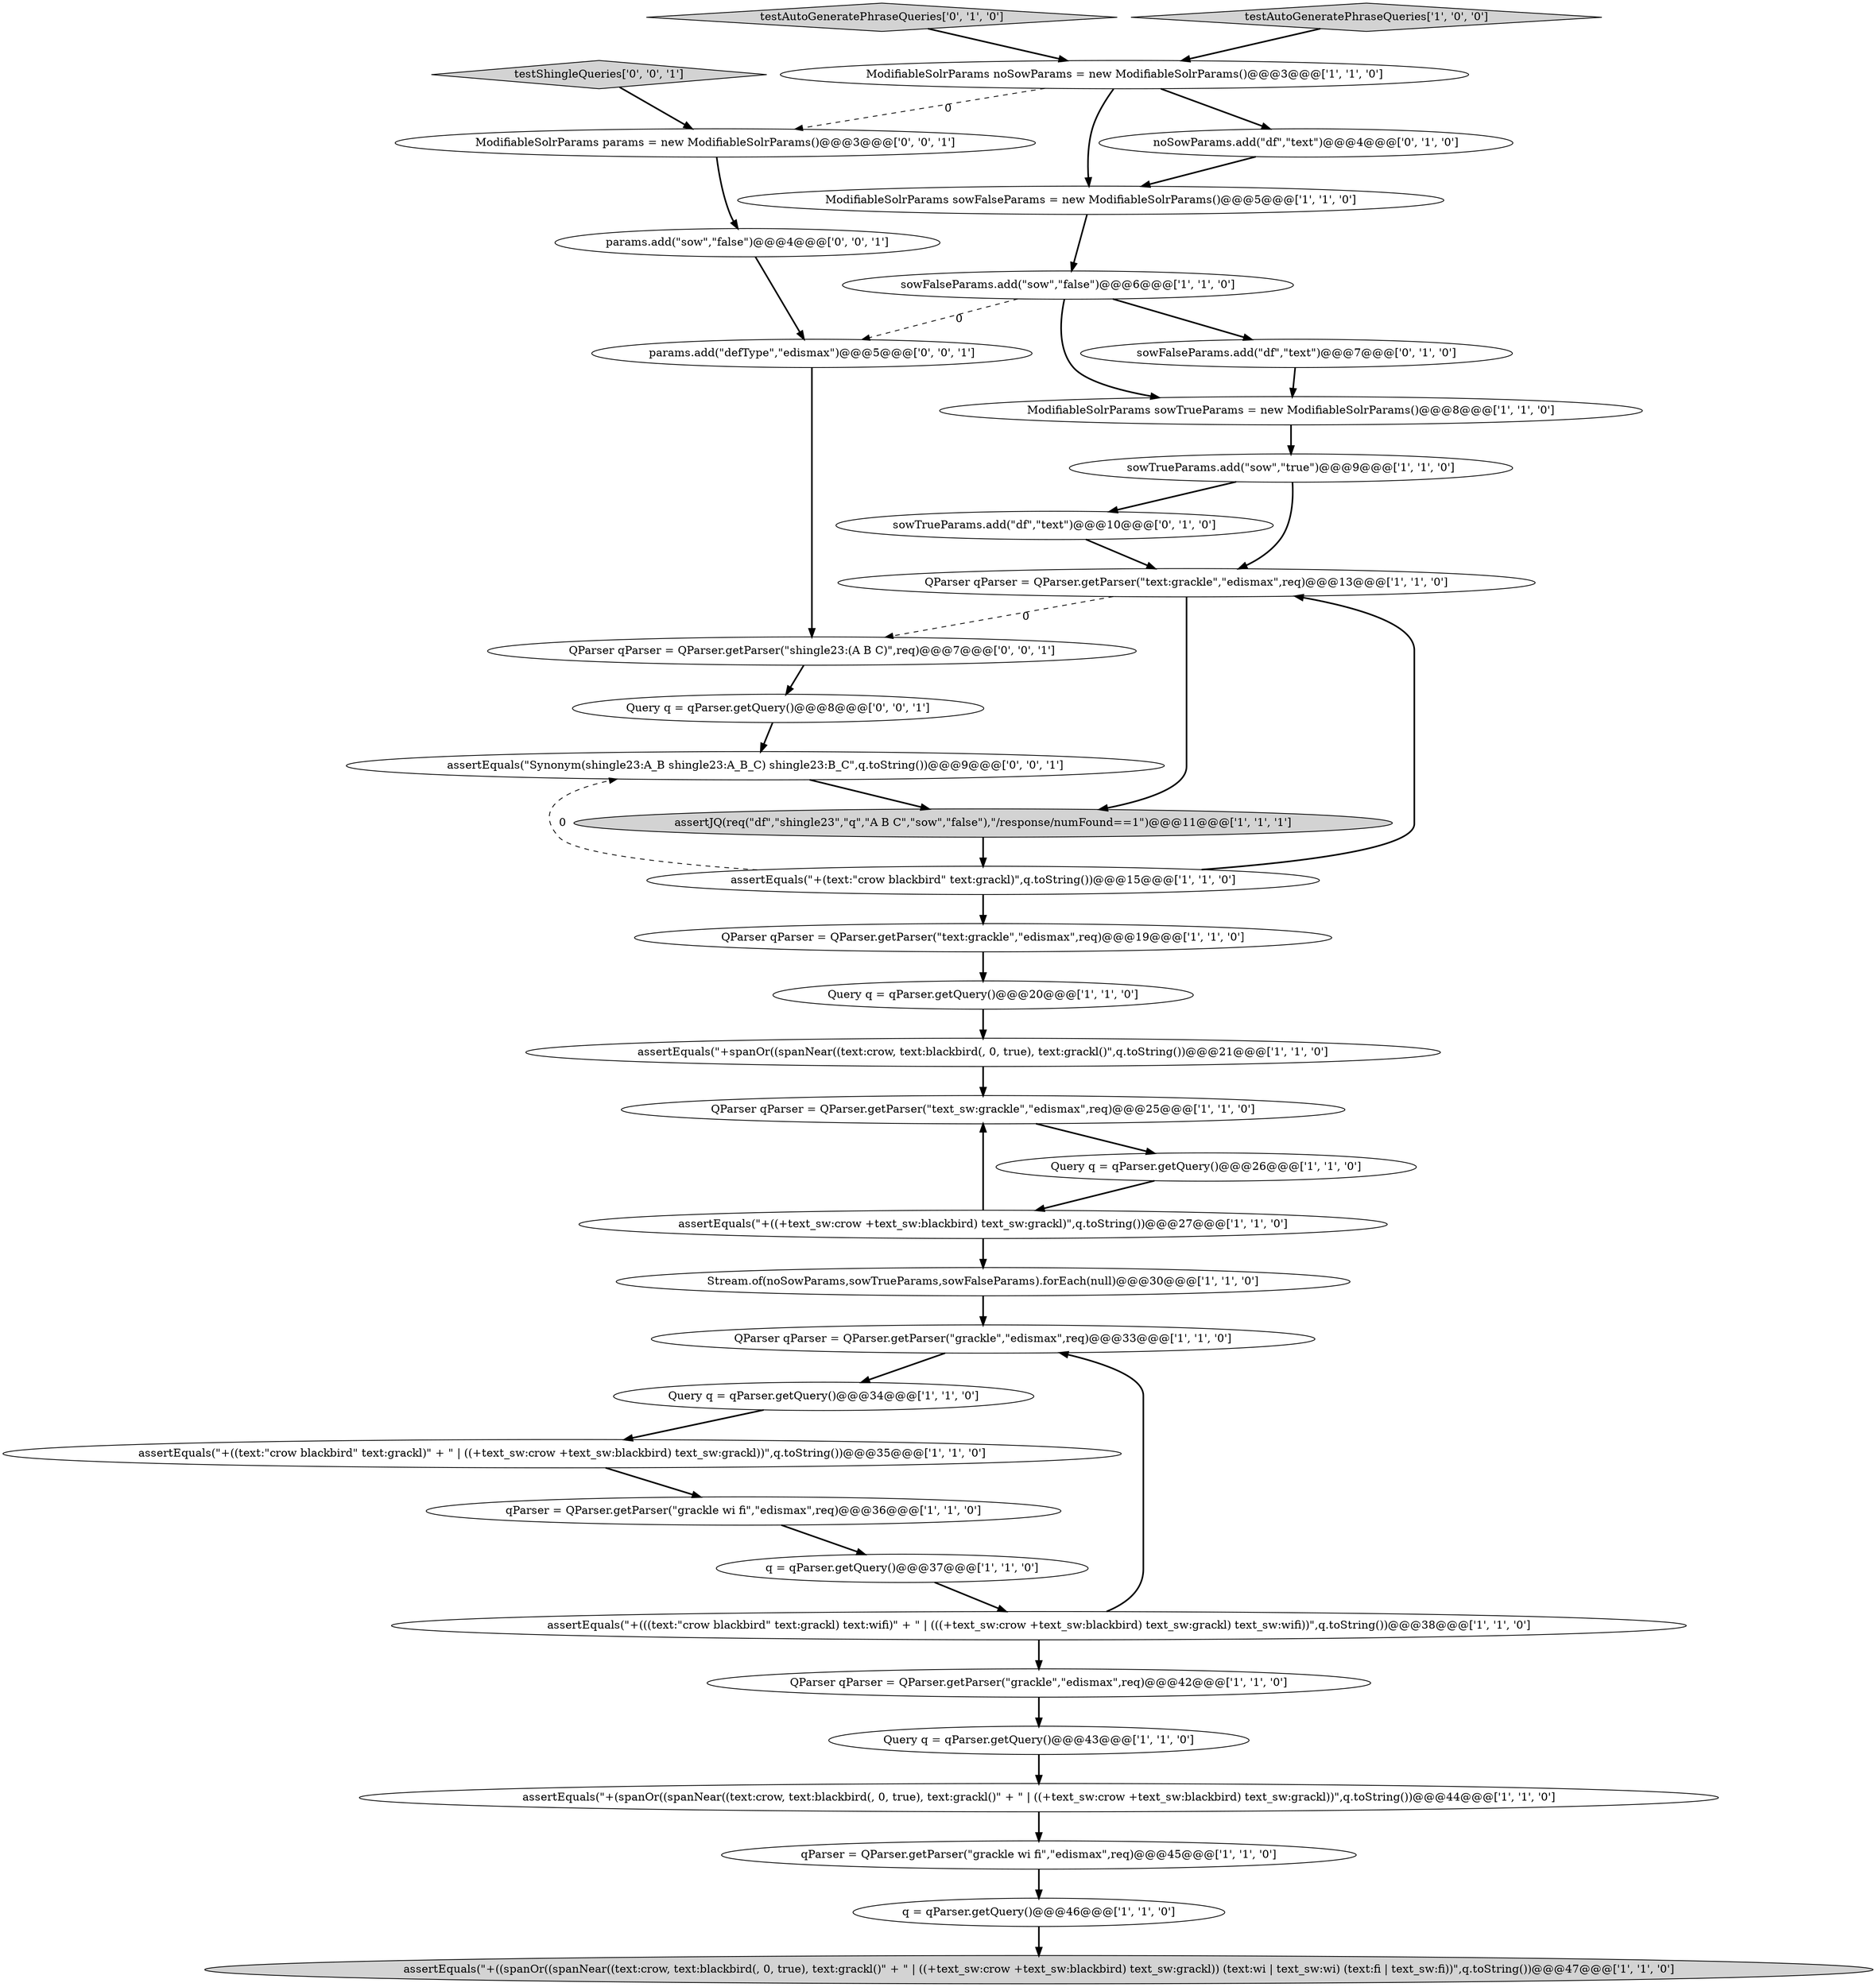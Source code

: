 digraph {
30 [style = filled, label = "noSowParams.add(\"df\",\"text\")@@@4@@@['0', '1', '0']", fillcolor = white, shape = ellipse image = "AAA1AAABBB2BBB"];
38 [style = filled, label = "assertEquals(\"Synonym(shingle23:A_B shingle23:A_B_C) shingle23:B_C\",q.toString())@@@9@@@['0', '0', '1']", fillcolor = white, shape = ellipse image = "AAA0AAABBB3BBB"];
6 [style = filled, label = "Query q = qParser.getQuery()@@@20@@@['1', '1', '0']", fillcolor = white, shape = ellipse image = "AAA0AAABBB1BBB"];
29 [style = filled, label = "sowTrueParams.add(\"df\",\"text\")@@@10@@@['0', '1', '0']", fillcolor = white, shape = ellipse image = "AAA1AAABBB2BBB"];
33 [style = filled, label = "params.add(\"sow\",\"false\")@@@4@@@['0', '0', '1']", fillcolor = white, shape = ellipse image = "AAA0AAABBB3BBB"];
31 [style = filled, label = "testAutoGeneratePhraseQueries['0', '1', '0']", fillcolor = lightgray, shape = diamond image = "AAA0AAABBB2BBB"];
5 [style = filled, label = "testAutoGeneratePhraseQueries['1', '0', '0']", fillcolor = lightgray, shape = diamond image = "AAA0AAABBB1BBB"];
20 [style = filled, label = "assertEquals(\"+((spanOr((spanNear((text:crow, text:blackbird(, 0, true), text:grackl()\" + \" | ((+text_sw:crow +text_sw:blackbird) text_sw:grackl)) (text:wi | text_sw:wi) (text:fi | text_sw:fi))\",q.toString())@@@47@@@['1', '1', '0']", fillcolor = lightgray, shape = ellipse image = "AAA0AAABBB1BBB"];
15 [style = filled, label = "assertEquals(\"+(text:\"crow blackbird\" text:grackl)\",q.toString())@@@15@@@['1', '1', '0']", fillcolor = white, shape = ellipse image = "AAA0AAABBB1BBB"];
7 [style = filled, label = "Stream.of(noSowParams,sowTrueParams,sowFalseParams).forEach(null)@@@30@@@['1', '1', '0']", fillcolor = white, shape = ellipse image = "AAA0AAABBB1BBB"];
3 [style = filled, label = "qParser = QParser.getParser(\"grackle wi fi\",\"edismax\",req)@@@36@@@['1', '1', '0']", fillcolor = white, shape = ellipse image = "AAA0AAABBB1BBB"];
32 [style = filled, label = "testShingleQueries['0', '0', '1']", fillcolor = lightgray, shape = diamond image = "AAA0AAABBB3BBB"];
14 [style = filled, label = "assertEquals(\"+((+text_sw:crow +text_sw:blackbird) text_sw:grackl)\",q.toString())@@@27@@@['1', '1', '0']", fillcolor = white, shape = ellipse image = "AAA0AAABBB1BBB"];
23 [style = filled, label = "q = qParser.getQuery()@@@37@@@['1', '1', '0']", fillcolor = white, shape = ellipse image = "AAA0AAABBB1BBB"];
10 [style = filled, label = "QParser qParser = QParser.getParser(\"text:grackle\",\"edismax\",req)@@@13@@@['1', '1', '0']", fillcolor = white, shape = ellipse image = "AAA0AAABBB1BBB"];
35 [style = filled, label = "QParser qParser = QParser.getParser(\"shingle23:(A B C)\",req)@@@7@@@['0', '0', '1']", fillcolor = white, shape = ellipse image = "AAA0AAABBB3BBB"];
26 [style = filled, label = "assertJQ(req(\"df\",\"shingle23\",\"q\",\"A B C\",\"sow\",\"false\"),\"/response/numFound==1\")@@@11@@@['1', '1', '1']", fillcolor = lightgray, shape = ellipse image = "AAA0AAABBB1BBB"];
36 [style = filled, label = "ModifiableSolrParams params = new ModifiableSolrParams()@@@3@@@['0', '0', '1']", fillcolor = white, shape = ellipse image = "AAA0AAABBB3BBB"];
1 [style = filled, label = "QParser qParser = QParser.getParser(\"text_sw:grackle\",\"edismax\",req)@@@25@@@['1', '1', '0']", fillcolor = white, shape = ellipse image = "AAA0AAABBB1BBB"];
22 [style = filled, label = "Query q = qParser.getQuery()@@@34@@@['1', '1', '0']", fillcolor = white, shape = ellipse image = "AAA0AAABBB1BBB"];
28 [style = filled, label = "sowFalseParams.add(\"df\",\"text\")@@@7@@@['0', '1', '0']", fillcolor = white, shape = ellipse image = "AAA1AAABBB2BBB"];
16 [style = filled, label = "QParser qParser = QParser.getParser(\"grackle\",\"edismax\",req)@@@33@@@['1', '1', '0']", fillcolor = white, shape = ellipse image = "AAA0AAABBB1BBB"];
24 [style = filled, label = "assertEquals(\"+((text:\"crow blackbird\" text:grackl)\" + \" | ((+text_sw:crow +text_sw:blackbird) text_sw:grackl))\",q.toString())@@@35@@@['1', '1', '0']", fillcolor = white, shape = ellipse image = "AAA0AAABBB1BBB"];
12 [style = filled, label = "assertEquals(\"+spanOr((spanNear((text:crow, text:blackbird(, 0, true), text:grackl()\",q.toString())@@@21@@@['1', '1', '0']", fillcolor = white, shape = ellipse image = "AAA0AAABBB1BBB"];
17 [style = filled, label = "ModifiableSolrParams noSowParams = new ModifiableSolrParams()@@@3@@@['1', '1', '0']", fillcolor = white, shape = ellipse image = "AAA0AAABBB1BBB"];
34 [style = filled, label = "Query q = qParser.getQuery()@@@8@@@['0', '0', '1']", fillcolor = white, shape = ellipse image = "AAA0AAABBB3BBB"];
9 [style = filled, label = "assertEquals(\"+(((text:\"crow blackbird\" text:grackl) text:wifi)\" + \" | (((+text_sw:crow +text_sw:blackbird) text_sw:grackl) text_sw:wifi))\",q.toString())@@@38@@@['1', '1', '0']", fillcolor = white, shape = ellipse image = "AAA0AAABBB1BBB"];
8 [style = filled, label = "ModifiableSolrParams sowFalseParams = new ModifiableSolrParams()@@@5@@@['1', '1', '0']", fillcolor = white, shape = ellipse image = "AAA0AAABBB1BBB"];
25 [style = filled, label = "ModifiableSolrParams sowTrueParams = new ModifiableSolrParams()@@@8@@@['1', '1', '0']", fillcolor = white, shape = ellipse image = "AAA0AAABBB1BBB"];
27 [style = filled, label = "qParser = QParser.getParser(\"grackle wi fi\",\"edismax\",req)@@@45@@@['1', '1', '0']", fillcolor = white, shape = ellipse image = "AAA0AAABBB1BBB"];
21 [style = filled, label = "Query q = qParser.getQuery()@@@26@@@['1', '1', '0']", fillcolor = white, shape = ellipse image = "AAA0AAABBB1BBB"];
0 [style = filled, label = "QParser qParser = QParser.getParser(\"text:grackle\",\"edismax\",req)@@@19@@@['1', '1', '0']", fillcolor = white, shape = ellipse image = "AAA0AAABBB1BBB"];
18 [style = filled, label = "assertEquals(\"+(spanOr((spanNear((text:crow, text:blackbird(, 0, true), text:grackl()\" + \" | ((+text_sw:crow +text_sw:blackbird) text_sw:grackl))\",q.toString())@@@44@@@['1', '1', '0']", fillcolor = white, shape = ellipse image = "AAA0AAABBB1BBB"];
13 [style = filled, label = "QParser qParser = QParser.getParser(\"grackle\",\"edismax\",req)@@@42@@@['1', '1', '0']", fillcolor = white, shape = ellipse image = "AAA0AAABBB1BBB"];
19 [style = filled, label = "Query q = qParser.getQuery()@@@43@@@['1', '1', '0']", fillcolor = white, shape = ellipse image = "AAA0AAABBB1BBB"];
11 [style = filled, label = "q = qParser.getQuery()@@@46@@@['1', '1', '0']", fillcolor = white, shape = ellipse image = "AAA0AAABBB1BBB"];
37 [style = filled, label = "params.add(\"defType\",\"edismax\")@@@5@@@['0', '0', '1']", fillcolor = white, shape = ellipse image = "AAA0AAABBB3BBB"];
4 [style = filled, label = "sowFalseParams.add(\"sow\",\"false\")@@@6@@@['1', '1', '0']", fillcolor = white, shape = ellipse image = "AAA0AAABBB1BBB"];
2 [style = filled, label = "sowTrueParams.add(\"sow\",\"true\")@@@9@@@['1', '1', '0']", fillcolor = white, shape = ellipse image = "AAA0AAABBB1BBB"];
0->6 [style = bold, label=""];
38->26 [style = bold, label=""];
23->9 [style = bold, label=""];
14->7 [style = bold, label=""];
21->14 [style = bold, label=""];
11->20 [style = bold, label=""];
13->19 [style = bold, label=""];
8->4 [style = bold, label=""];
10->35 [style = dashed, label="0"];
22->24 [style = bold, label=""];
25->2 [style = bold, label=""];
4->25 [style = bold, label=""];
37->35 [style = bold, label=""];
1->21 [style = bold, label=""];
9->16 [style = bold, label=""];
7->16 [style = bold, label=""];
9->13 [style = bold, label=""];
12->1 [style = bold, label=""];
2->10 [style = bold, label=""];
16->22 [style = bold, label=""];
27->11 [style = bold, label=""];
33->37 [style = bold, label=""];
14->1 [style = bold, label=""];
5->17 [style = bold, label=""];
34->38 [style = bold, label=""];
3->23 [style = bold, label=""];
32->36 [style = bold, label=""];
15->38 [style = dashed, label="0"];
4->28 [style = bold, label=""];
26->15 [style = bold, label=""];
15->0 [style = bold, label=""];
2->29 [style = bold, label=""];
31->17 [style = bold, label=""];
24->3 [style = bold, label=""];
6->12 [style = bold, label=""];
17->8 [style = bold, label=""];
29->10 [style = bold, label=""];
36->33 [style = bold, label=""];
17->36 [style = dashed, label="0"];
4->37 [style = dashed, label="0"];
30->8 [style = bold, label=""];
17->30 [style = bold, label=""];
18->27 [style = bold, label=""];
35->34 [style = bold, label=""];
19->18 [style = bold, label=""];
15->10 [style = bold, label=""];
28->25 [style = bold, label=""];
10->26 [style = bold, label=""];
}
